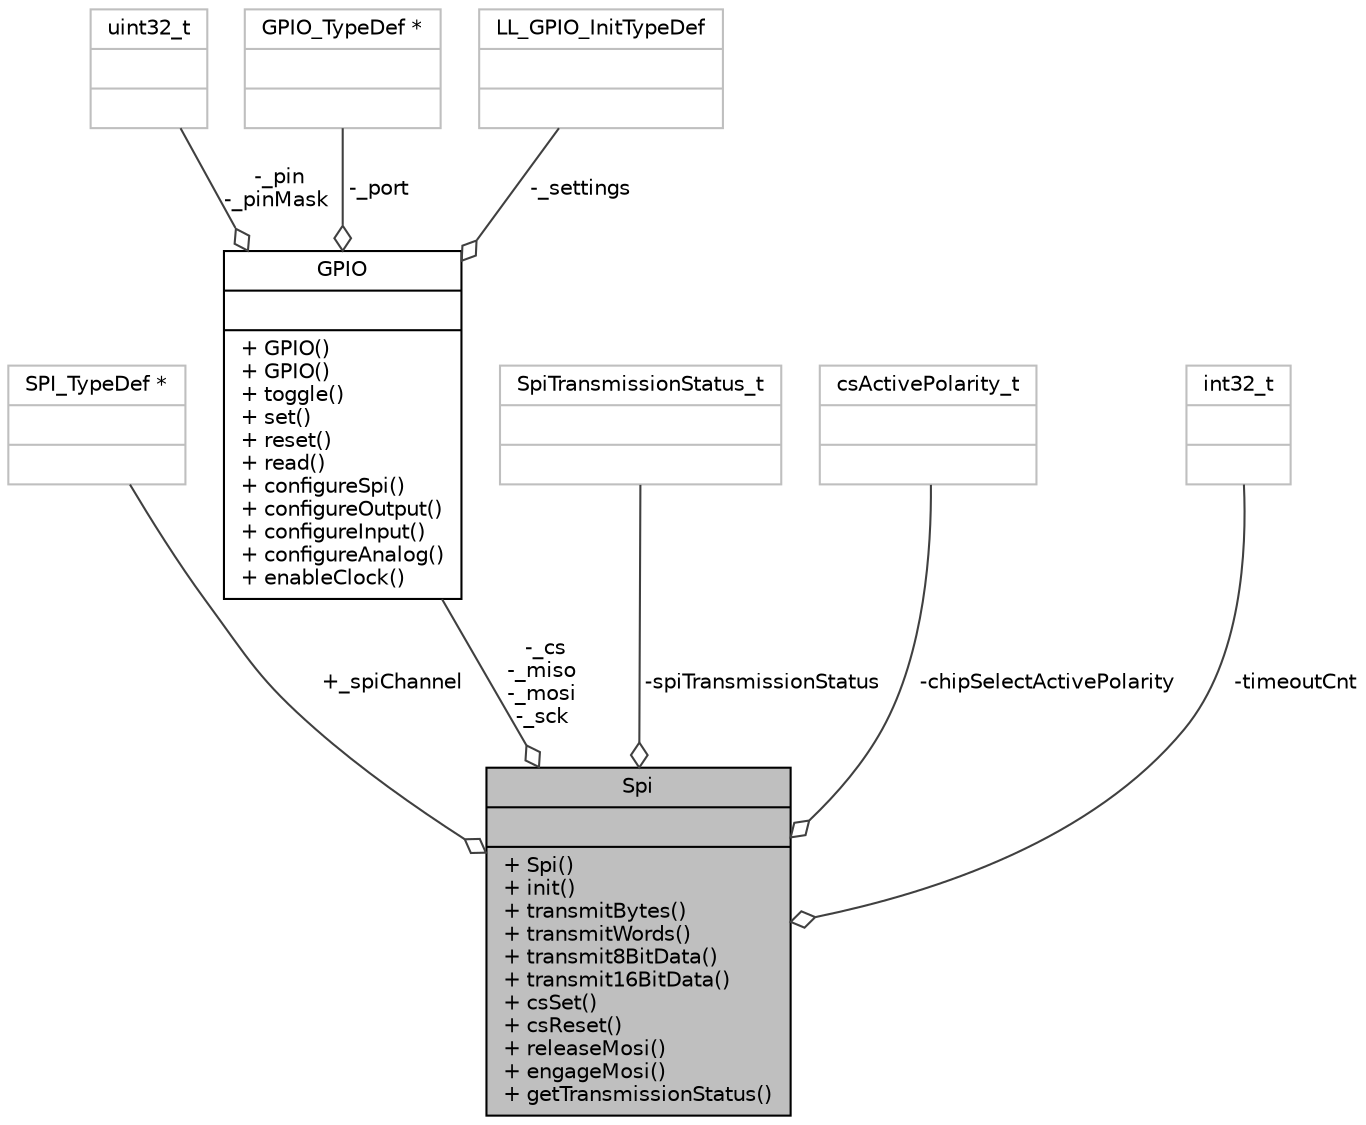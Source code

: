 digraph "Spi"
{
 // LATEX_PDF_SIZE
  edge [fontname="Helvetica",fontsize="10",labelfontname="Helvetica",labelfontsize="10"];
  node [fontname="Helvetica",fontsize="10",shape=record];
  Node1 [label="{Spi\n||+ Spi()\l+ init()\l+ transmitBytes()\l+ transmitWords()\l+ transmit8BitData()\l+ transmit16BitData()\l+ csSet()\l+ csReset()\l+ releaseMosi()\l+ engageMosi()\l+ getTransmissionStatus()\l}",height=0.2,width=0.4,color="black", fillcolor="grey75", style="filled", fontcolor="black",tooltip=" "];
  Node2 -> Node1 [color="grey25",fontsize="10",style="solid",label=" +_spiChannel" ,arrowhead="odiamond",fontname="Helvetica"];
  Node2 [label="{SPI_TypeDef *\n||}",height=0.2,width=0.4,color="grey75", fillcolor="white", style="filled",tooltip=" "];
  Node3 -> Node1 [color="grey25",fontsize="10",style="solid",label=" -_cs\n-_miso\n-_mosi\n-_sck" ,arrowhead="odiamond",fontname="Helvetica"];
  Node3 [label="{GPIO\n||+ GPIO()\l+ GPIO()\l+ toggle()\l+ set()\l+ reset()\l+ read()\l+ configureSpi()\l+ configureOutput()\l+ configureInput()\l+ configureAnalog()\l+ enableClock()\l}",height=0.2,width=0.4,color="black", fillcolor="white", style="filled",URL="$classGPIO.html",tooltip=" "];
  Node4 -> Node3 [color="grey25",fontsize="10",style="solid",label=" -_pin\n-_pinMask" ,arrowhead="odiamond",fontname="Helvetica"];
  Node4 [label="{uint32_t\n||}",height=0.2,width=0.4,color="grey75", fillcolor="white", style="filled",tooltip=" "];
  Node5 -> Node3 [color="grey25",fontsize="10",style="solid",label=" -_port" ,arrowhead="odiamond",fontname="Helvetica"];
  Node5 [label="{GPIO_TypeDef *\n||}",height=0.2,width=0.4,color="grey75", fillcolor="white", style="filled",tooltip=" "];
  Node6 -> Node3 [color="grey25",fontsize="10",style="solid",label=" -_settings" ,arrowhead="odiamond",fontname="Helvetica"];
  Node6 [label="{LL_GPIO_InitTypeDef\n||}",height=0.2,width=0.4,color="grey75", fillcolor="white", style="filled",tooltip=" "];
  Node7 -> Node1 [color="grey25",fontsize="10",style="solid",label=" -spiTransmissionStatus" ,arrowhead="odiamond",fontname="Helvetica"];
  Node7 [label="{SpiTransmissionStatus_t\n||}",height=0.2,width=0.4,color="grey75", fillcolor="white", style="filled",tooltip=" "];
  Node8 -> Node1 [color="grey25",fontsize="10",style="solid",label=" -chipSelectActivePolarity" ,arrowhead="odiamond",fontname="Helvetica"];
  Node8 [label="{csActivePolarity_t\n||}",height=0.2,width=0.4,color="grey75", fillcolor="white", style="filled",tooltip=" "];
  Node9 -> Node1 [color="grey25",fontsize="10",style="solid",label=" -timeoutCnt" ,arrowhead="odiamond",fontname="Helvetica"];
  Node9 [label="{int32_t\n||}",height=0.2,width=0.4,color="grey75", fillcolor="white", style="filled",tooltip=" "];
}
